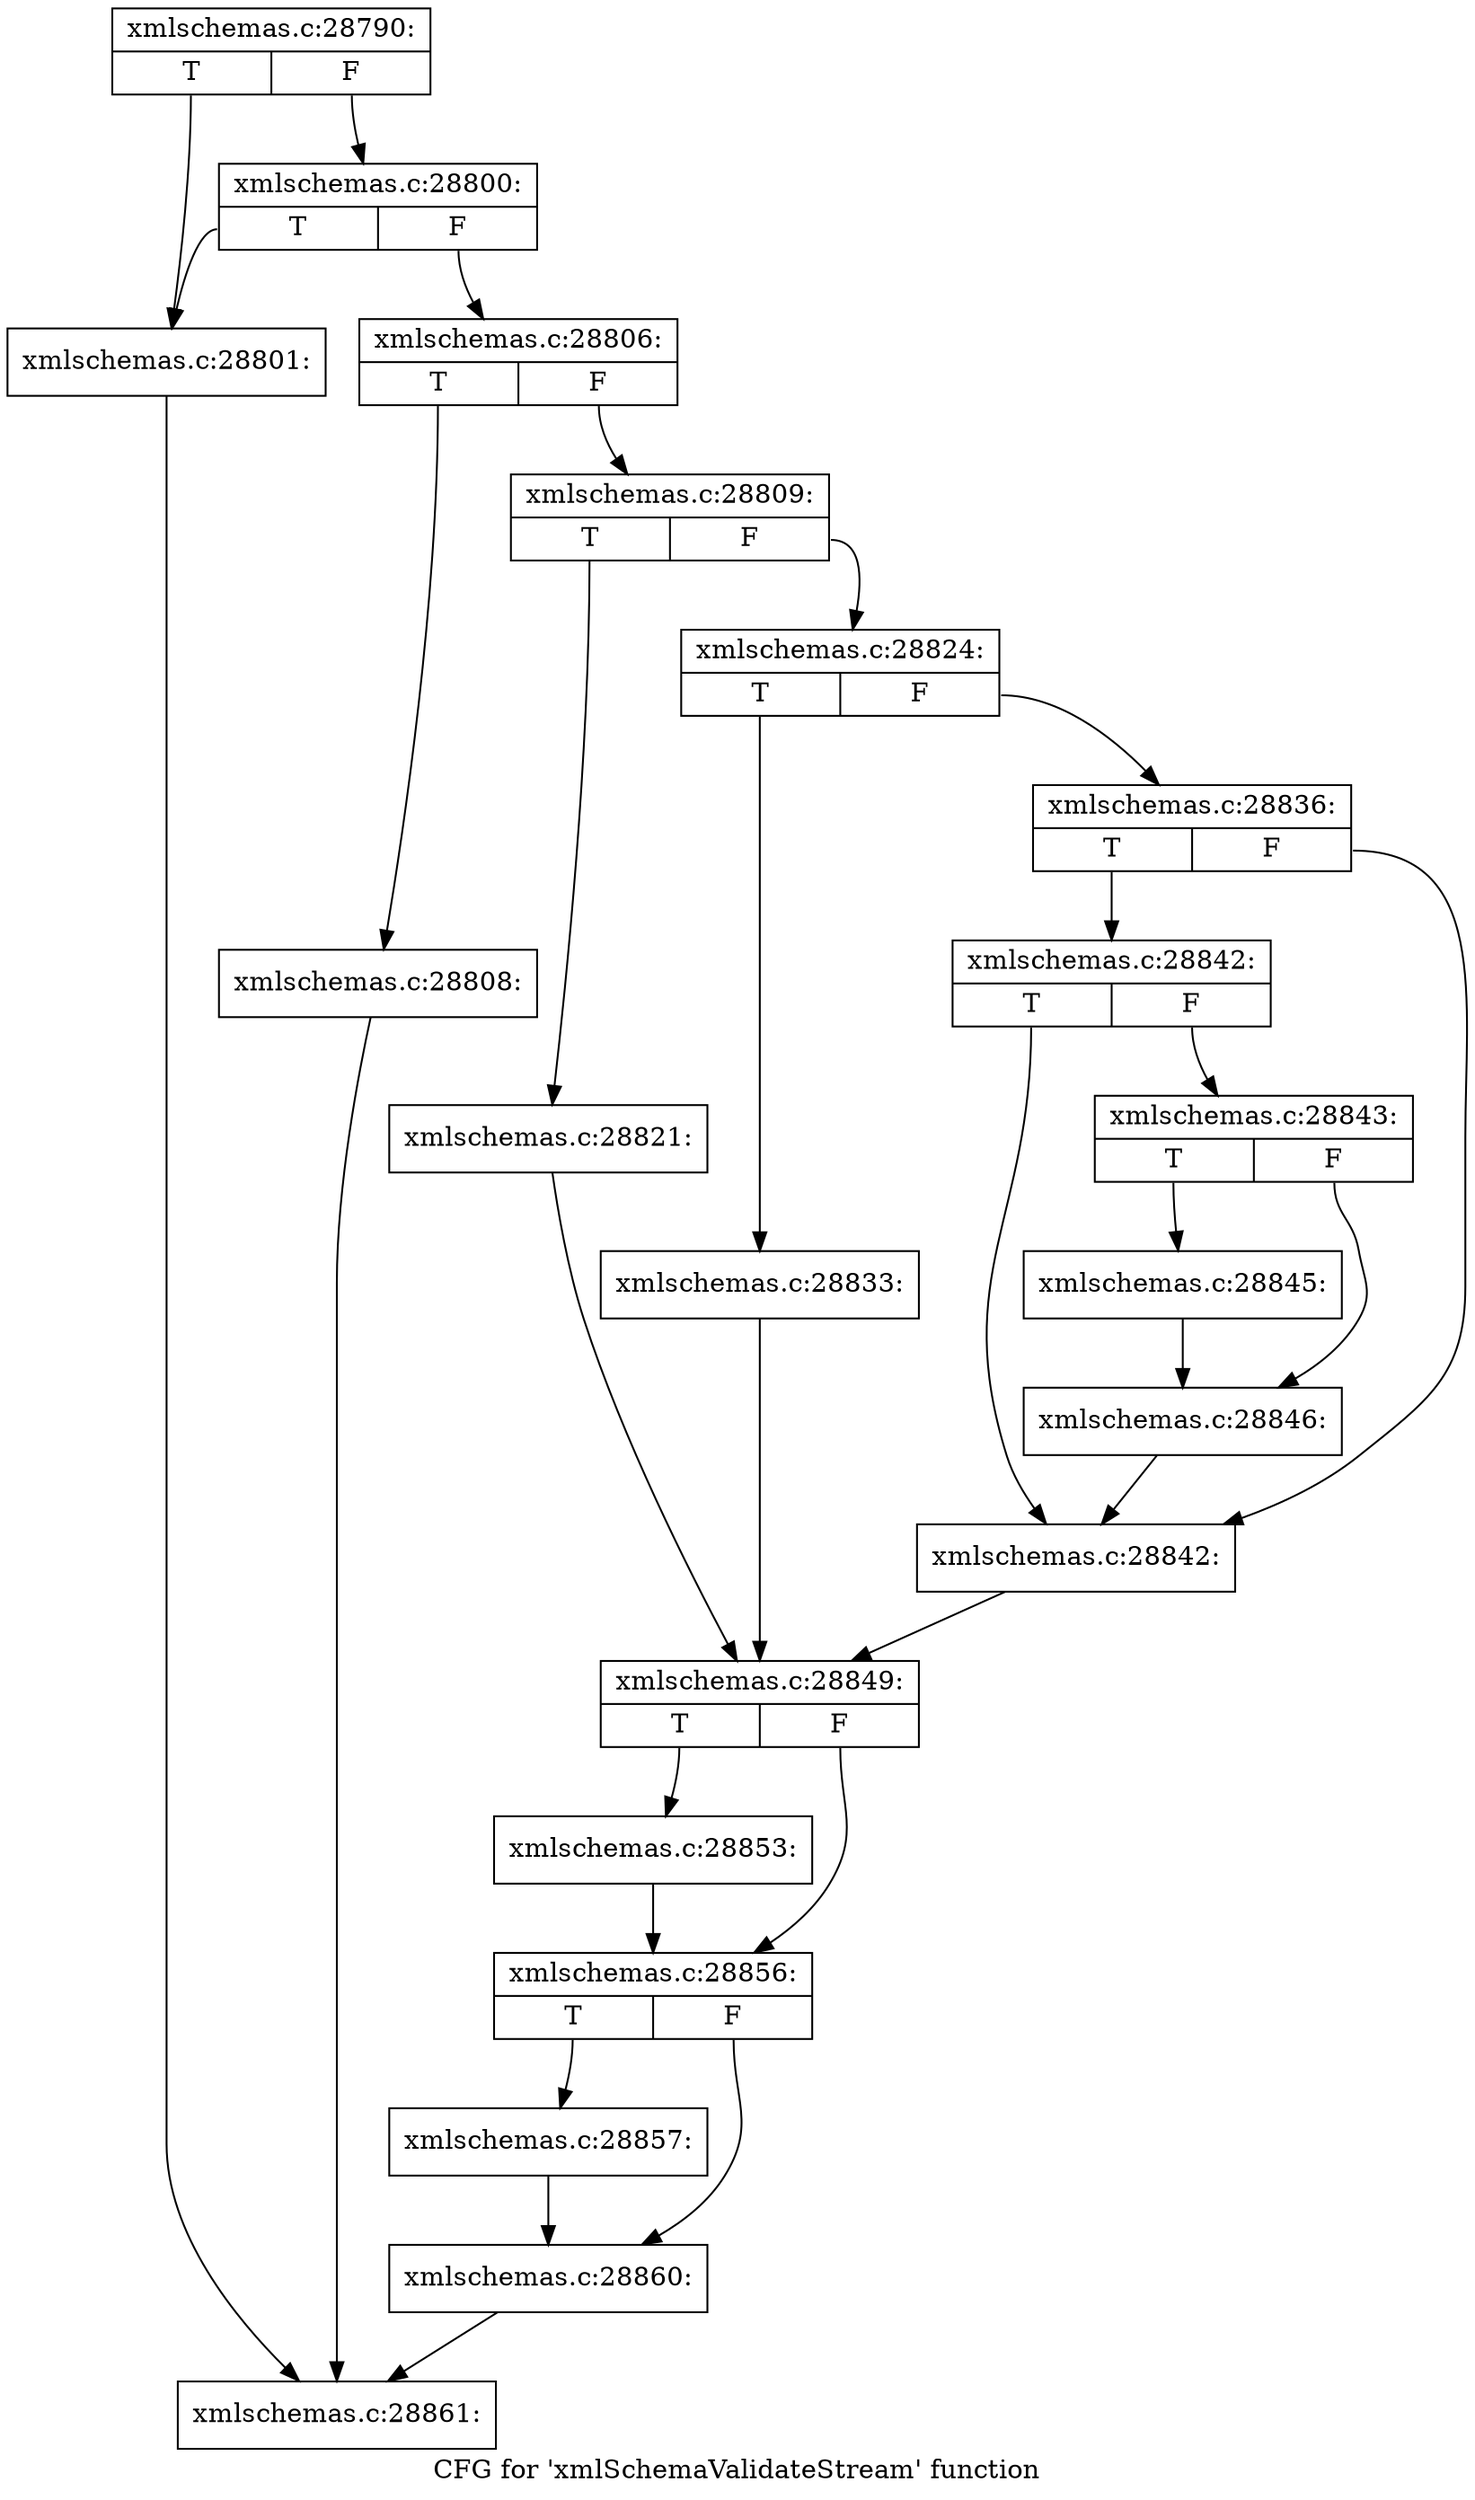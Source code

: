 digraph "CFG for 'xmlSchemaValidateStream' function" {
	label="CFG for 'xmlSchemaValidateStream' function";

	Node0x4aed930 [shape=record,label="{xmlschemas.c:28790:|{<s0>T|<s1>F}}"];
	Node0x4aed930:s0 -> Node0x491abd0;
	Node0x4aed930:s1 -> Node0x491ac70;
	Node0x491ac70 [shape=record,label="{xmlschemas.c:28800:|{<s0>T|<s1>F}}"];
	Node0x491ac70:s0 -> Node0x491abd0;
	Node0x491ac70:s1 -> Node0x491ac20;
	Node0x491abd0 [shape=record,label="{xmlschemas.c:28801:}"];
	Node0x491abd0 -> Node0x47e5f20;
	Node0x491ac20 [shape=record,label="{xmlschemas.c:28806:|{<s0>T|<s1>F}}"];
	Node0x491ac20:s0 -> Node0x4af3d40;
	Node0x491ac20:s1 -> Node0x4af4050;
	Node0x4af3d40 [shape=record,label="{xmlschemas.c:28808:}"];
	Node0x4af3d40 -> Node0x47e5f20;
	Node0x4af4050 [shape=record,label="{xmlschemas.c:28809:|{<s0>T|<s1>F}}"];
	Node0x4af4050:s0 -> Node0x4af4fb0;
	Node0x4af4050:s1 -> Node0x4af5770;
	Node0x4af4fb0 [shape=record,label="{xmlschemas.c:28821:}"];
	Node0x4af4fb0 -> Node0x491ba40;
	Node0x4af5770 [shape=record,label="{xmlschemas.c:28824:|{<s0>T|<s1>F}}"];
	Node0x4af5770:s0 -> Node0x4af6600;
	Node0x4af5770:s1 -> Node0x4af7200;
	Node0x4af6600 [shape=record,label="{xmlschemas.c:28833:}"];
	Node0x4af6600 -> Node0x491ba40;
	Node0x4af7200 [shape=record,label="{xmlschemas.c:28836:|{<s0>T|<s1>F}}"];
	Node0x4af7200:s0 -> Node0x4af8640;
	Node0x4af7200:s1 -> Node0x4af85f0;
	Node0x4af8640 [shape=record,label="{xmlschemas.c:28842:|{<s0>T|<s1>F}}"];
	Node0x4af8640:s0 -> Node0x4af85f0;
	Node0x4af8640:s1 -> Node0x4af85a0;
	Node0x4af85a0 [shape=record,label="{xmlschemas.c:28843:|{<s0>T|<s1>F}}"];
	Node0x4af85a0:s0 -> Node0x4af9120;
	Node0x4af85a0:s1 -> Node0x4af9170;
	Node0x4af9120 [shape=record,label="{xmlschemas.c:28845:}"];
	Node0x4af9120 -> Node0x4af9170;
	Node0x4af9170 [shape=record,label="{xmlschemas.c:28846:}"];
	Node0x4af9170 -> Node0x4af85f0;
	Node0x4af85f0 [shape=record,label="{xmlschemas.c:28842:}"];
	Node0x4af85f0 -> Node0x491ba40;
	Node0x491ba40 [shape=record,label="{xmlschemas.c:28849:|{<s0>T|<s1>F}}"];
	Node0x491ba40:s0 -> Node0x4af9e00;
	Node0x491ba40:s1 -> Node0x4af9e50;
	Node0x4af9e00 [shape=record,label="{xmlschemas.c:28853:}"];
	Node0x4af9e00 -> Node0x4af9e50;
	Node0x4af9e50 [shape=record,label="{xmlschemas.c:28856:|{<s0>T|<s1>F}}"];
	Node0x4af9e50:s0 -> Node0x4afa370;
	Node0x4af9e50:s1 -> Node0x4afa3c0;
	Node0x4afa370 [shape=record,label="{xmlschemas.c:28857:}"];
	Node0x4afa370 -> Node0x4afa3c0;
	Node0x4afa3c0 [shape=record,label="{xmlschemas.c:28860:}"];
	Node0x4afa3c0 -> Node0x47e5f20;
	Node0x47e5f20 [shape=record,label="{xmlschemas.c:28861:}"];
}
